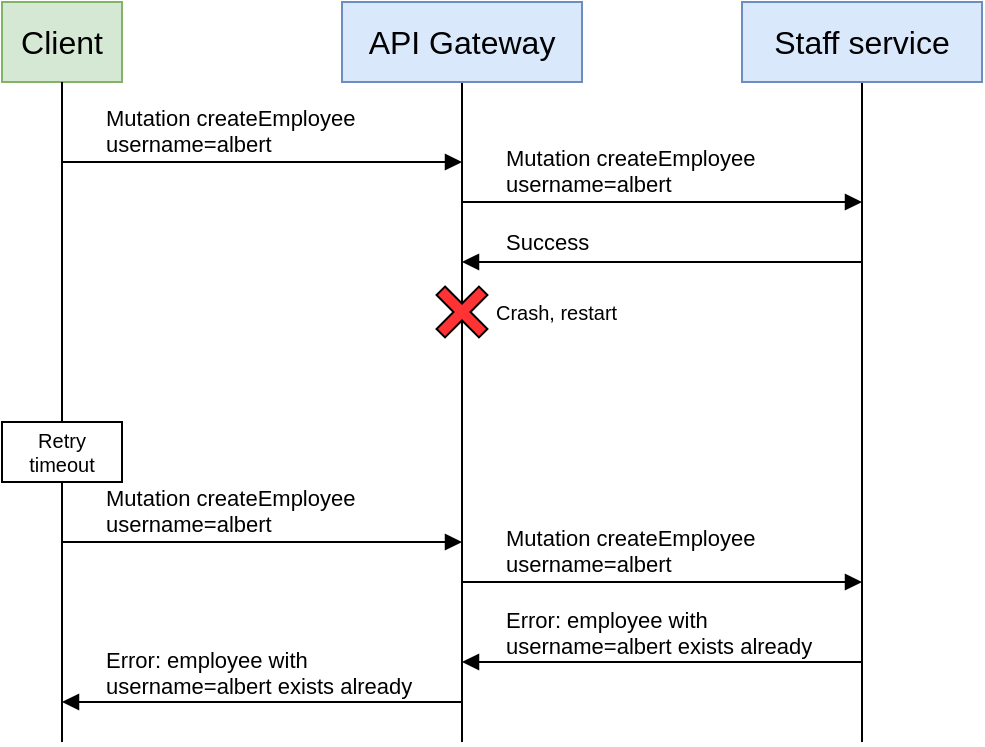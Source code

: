 <mxfile version="16.0.0" type="device"><diagram id="itqzmrjZhtDIcF07taIf" name="Page-1"><mxGraphModel dx="788" dy="581" grid="1" gridSize="10" guides="1" tooltips="1" connect="1" arrows="1" fold="1" page="1" pageScale="1" pageWidth="850" pageHeight="1100" math="0" shadow="0"><root><mxCell id="0"/><mxCell id="1" parent="0"/><mxCell id="cmXfX96nNMV-s2vOUOxr-1" value="&lt;font style=&quot;font-size: 16px&quot;&gt;Client&lt;br&gt;&lt;/font&gt;" style="rounded=0;whiteSpace=wrap;html=1;fillColor=#d5e8d4;strokeColor=#82b366;" vertex="1" parent="1"><mxGeometry x="130" y="80" width="60" height="40" as="geometry"/></mxCell><mxCell id="cmXfX96nNMV-s2vOUOxr-3" value="" style="endArrow=none;html=1;rounded=0;" edge="1" parent="1"><mxGeometry width="50" height="50" relative="1" as="geometry"><mxPoint x="160" y="450" as="sourcePoint"/><mxPoint x="160" y="120" as="targetPoint"/></mxGeometry></mxCell><mxCell id="cmXfX96nNMV-s2vOUOxr-5" value="" style="endArrow=none;html=1;rounded=0;" edge="1" parent="1"><mxGeometry width="50" height="50" relative="1" as="geometry"><mxPoint x="360" y="450" as="sourcePoint"/><mxPoint x="360" y="120" as="targetPoint"/></mxGeometry></mxCell><mxCell id="cmXfX96nNMV-s2vOUOxr-6" value="&lt;font style=&quot;font-size: 16px&quot;&gt;API Gateway&lt;br&gt;&lt;/font&gt;" style="rounded=0;whiteSpace=wrap;html=1;fillColor=#dae8fc;strokeColor=#6c8ebf;" vertex="1" parent="1"><mxGeometry x="300" y="80" width="120" height="40" as="geometry"/></mxCell><mxCell id="cmXfX96nNMV-s2vOUOxr-7" value="Mutation createEmployee&lt;br&gt;username=albert" style="endArrow=block;html=1;rounded=0;endFill=1;align=left;verticalAlign=bottom;" edge="1" parent="1"><mxGeometry x="-0.8" width="50" height="50" relative="1" as="geometry"><mxPoint x="160" y="160" as="sourcePoint"/><mxPoint x="360" y="160" as="targetPoint"/><mxPoint as="offset"/></mxGeometry></mxCell><mxCell id="cmXfX96nNMV-s2vOUOxr-8" value="" style="endArrow=none;html=1;rounded=0;endFill=0;startArrow=block;startFill=1;" edge="1" parent="1"><mxGeometry width="50" height="50" relative="1" as="geometry"><mxPoint x="360" y="210" as="sourcePoint"/><mxPoint x="560" y="210" as="targetPoint"/></mxGeometry></mxCell><mxCell id="cmXfX96nNMV-s2vOUOxr-14" value="Success" style="edgeLabel;html=1;align=left;verticalAlign=middle;resizable=0;points=[];" vertex="1" connectable="0" parent="cmXfX96nNMV-s2vOUOxr-8"><mxGeometry x="-0.46" y="-1" relative="1" as="geometry"><mxPoint x="-34" y="-11" as="offset"/></mxGeometry></mxCell><mxCell id="cmXfX96nNMV-s2vOUOxr-11" value="" style="endArrow=none;html=1;rounded=0;" edge="1" parent="1"><mxGeometry width="50" height="50" relative="1" as="geometry"><mxPoint x="560" y="450" as="sourcePoint"/><mxPoint x="560" y="120" as="targetPoint"/></mxGeometry></mxCell><mxCell id="cmXfX96nNMV-s2vOUOxr-12" value="&lt;font style=&quot;font-size: 16px&quot;&gt;Staff service&lt;br&gt;&lt;/font&gt;" style="rounded=0;whiteSpace=wrap;html=1;fillColor=#dae8fc;strokeColor=#6c8ebf;" vertex="1" parent="1"><mxGeometry x="500" y="80" width="120" height="40" as="geometry"/></mxCell><mxCell id="cmXfX96nNMV-s2vOUOxr-13" value="Mutation createEmployee&lt;br&gt;username=albert" style="endArrow=block;html=1;rounded=0;endFill=1;align=left;verticalAlign=bottom;" edge="1" parent="1"><mxGeometry x="-0.8" width="50" height="50" relative="1" as="geometry"><mxPoint x="360" y="180" as="sourcePoint"/><mxPoint x="560" y="180" as="targetPoint"/><mxPoint as="offset"/></mxGeometry></mxCell><mxCell id="cmXfX96nNMV-s2vOUOxr-16" value="" style="shape=cross;whiteSpace=wrap;html=1;fillColor=#FF3333;rotation=45;" vertex="1" parent="1"><mxGeometry x="345" y="220" width="30" height="30" as="geometry"/></mxCell><mxCell id="cmXfX96nNMV-s2vOUOxr-19" value="Crash, restart" style="text;html=1;align=left;verticalAlign=middle;resizable=0;points=[];autosize=1;strokeColor=none;fillColor=none;fontSize=10;" vertex="1" parent="1"><mxGeometry x="375" y="225" width="80" height="20" as="geometry"/></mxCell><mxCell id="cmXfX96nNMV-s2vOUOxr-20" value="Mutation createEmployee&lt;br&gt;username=albert" style="endArrow=block;html=1;rounded=0;endFill=1;align=left;verticalAlign=bottom;" edge="1" parent="1"><mxGeometry x="-0.8" width="50" height="50" relative="1" as="geometry"><mxPoint x="160" y="350" as="sourcePoint"/><mxPoint x="360" y="350" as="targetPoint"/><mxPoint as="offset"/></mxGeometry></mxCell><mxCell id="cmXfX96nNMV-s2vOUOxr-21" value="" style="endArrow=none;html=1;rounded=0;endFill=0;startArrow=block;startFill=1;" edge="1" parent="1"><mxGeometry width="50" height="50" relative="1" as="geometry"><mxPoint x="360" y="410" as="sourcePoint"/><mxPoint x="560" y="410" as="targetPoint"/></mxGeometry></mxCell><mxCell id="cmXfX96nNMV-s2vOUOxr-22" value="Error: employee with&lt;br&gt;username=albert exists already" style="edgeLabel;html=1;align=left;verticalAlign=bottom;resizable=0;points=[];" vertex="1" connectable="0" parent="cmXfX96nNMV-s2vOUOxr-21"><mxGeometry x="-0.46" y="-1" relative="1" as="geometry"><mxPoint x="-34" y="-1" as="offset"/></mxGeometry></mxCell><mxCell id="cmXfX96nNMV-s2vOUOxr-23" value="Mutation createEmployee&lt;br&gt;username=albert" style="endArrow=block;html=1;rounded=0;endFill=1;align=left;verticalAlign=bottom;" edge="1" parent="1"><mxGeometry x="-0.8" width="50" height="50" relative="1" as="geometry"><mxPoint x="360" y="370" as="sourcePoint"/><mxPoint x="560" y="370" as="targetPoint"/><mxPoint as="offset"/></mxGeometry></mxCell><mxCell id="cmXfX96nNMV-s2vOUOxr-26" value="Retry timeout" style="rounded=0;whiteSpace=wrap;html=1;labelBackgroundColor=none;fontSize=10;" vertex="1" parent="1"><mxGeometry x="130" y="290" width="60" height="30" as="geometry"/></mxCell><mxCell id="cmXfX96nNMV-s2vOUOxr-27" value="" style="endArrow=none;html=1;rounded=0;endFill=0;startArrow=block;startFill=1;" edge="1" parent="1"><mxGeometry width="50" height="50" relative="1" as="geometry"><mxPoint x="160" y="430.0" as="sourcePoint"/><mxPoint x="360" y="430.0" as="targetPoint"/></mxGeometry></mxCell><mxCell id="cmXfX96nNMV-s2vOUOxr-28" value="Error: employee with&lt;br&gt;username=albert exists already" style="edgeLabel;html=1;align=left;verticalAlign=bottom;resizable=0;points=[];" vertex="1" connectable="0" parent="cmXfX96nNMV-s2vOUOxr-27"><mxGeometry x="-0.46" y="-1" relative="1" as="geometry"><mxPoint x="-34" y="-1" as="offset"/></mxGeometry></mxCell></root></mxGraphModel></diagram></mxfile>